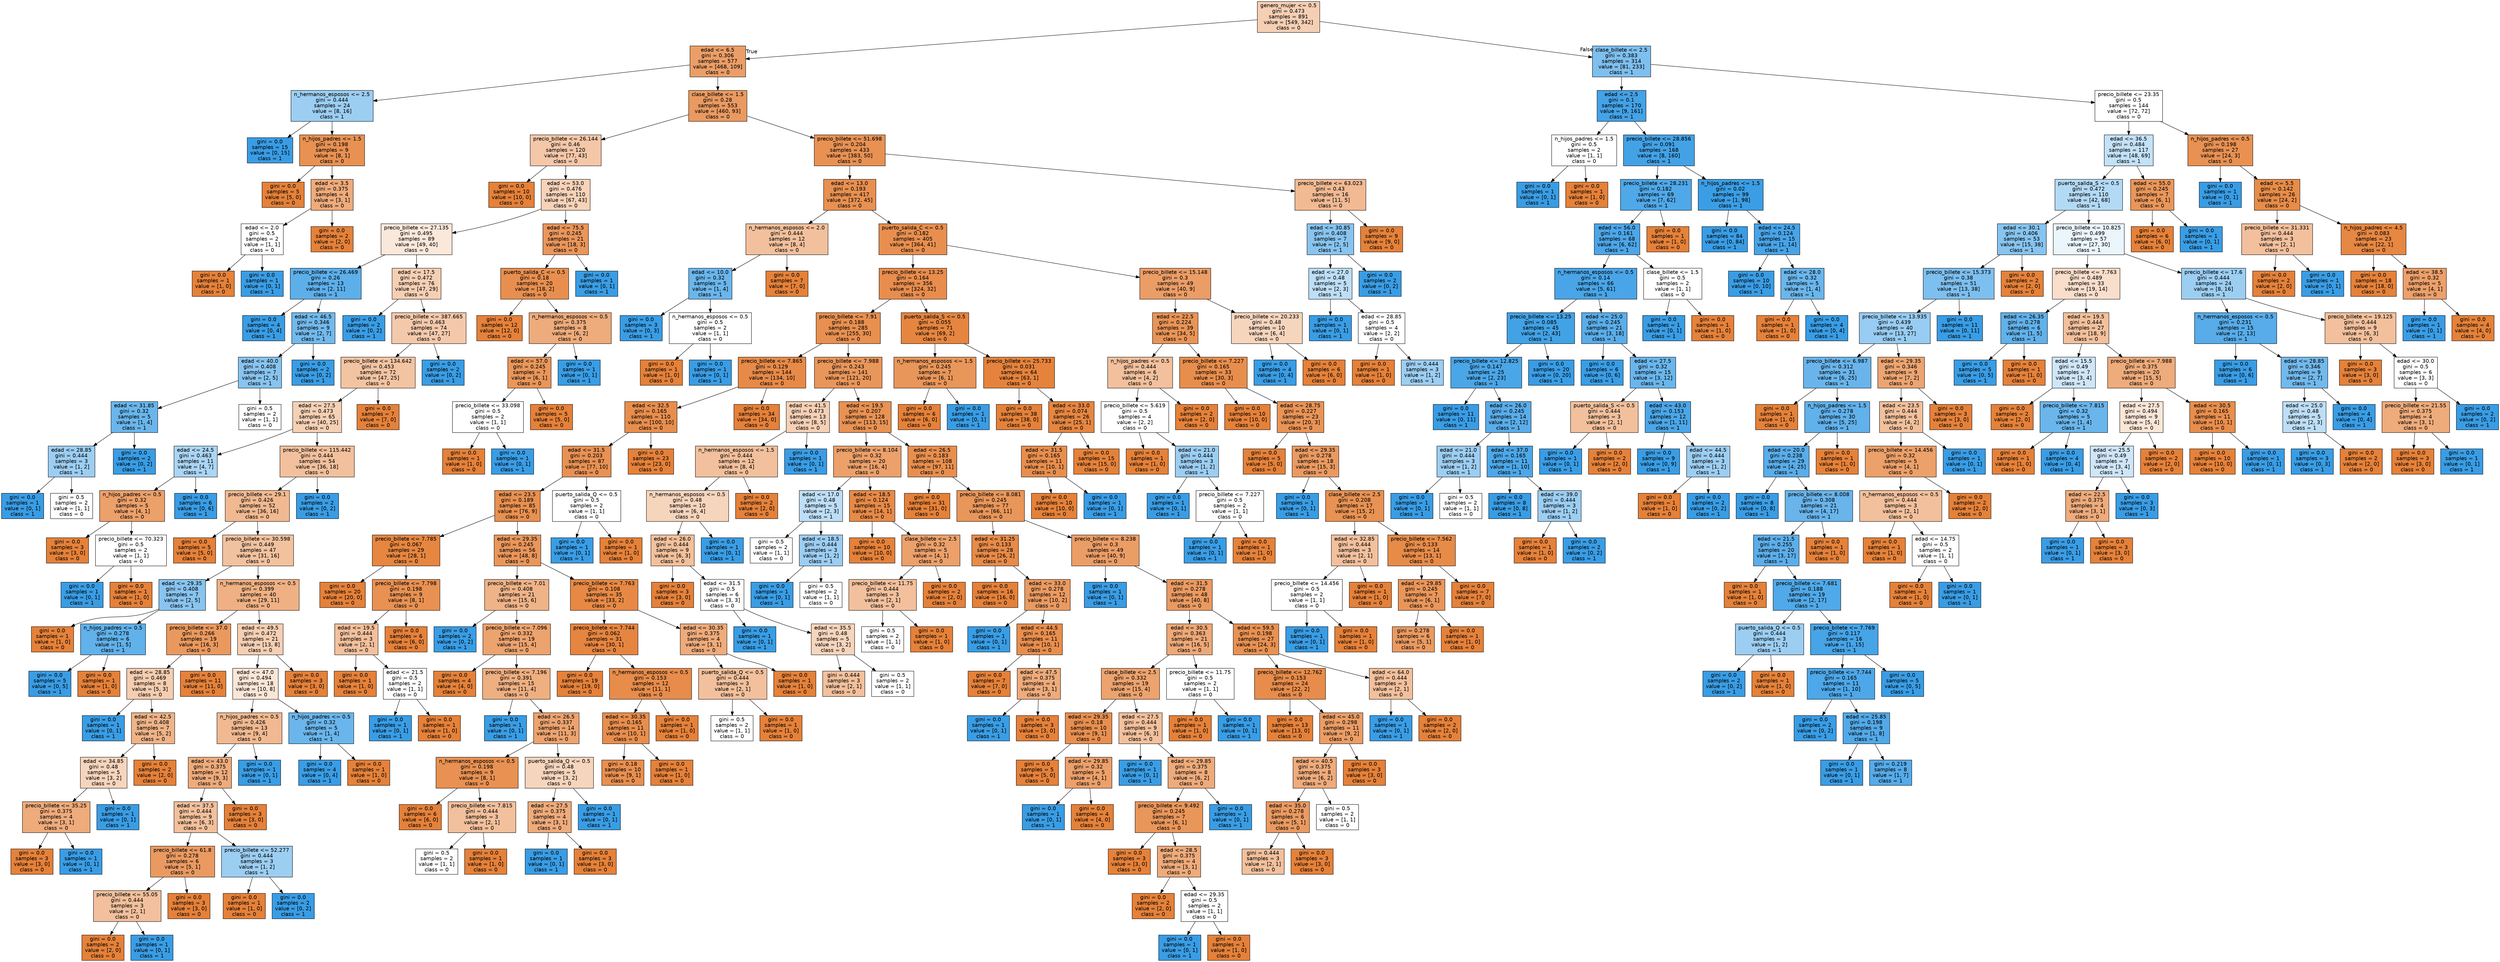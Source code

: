 digraph Tree {
node [shape=box, style="filled", color="black", fontname="helvetica"] ;
edge [fontname="helvetica"] ;
0 [label="genero_mujer <= 0.5\ngini = 0.473\nsamples = 891\nvalue = [549, 342]\nclass = 0", fillcolor="#f5cfb4"] ;
1 [label="edad <= 6.5\ngini = 0.306\nsamples = 577\nvalue = [468, 109]\nclass = 0", fillcolor="#eb9e67"] ;
0 -> 1 [labeldistance=2.5, labelangle=45, headlabel="True"] ;
2 [label="n_hermanos_esposos <= 2.5\ngini = 0.444\nsamples = 24\nvalue = [8, 16]\nclass = 1", fillcolor="#9ccef2"] ;
1 -> 2 ;
3 [label="gini = 0.0\nsamples = 15\nvalue = [0, 15]\nclass = 1", fillcolor="#399de5"] ;
2 -> 3 ;
4 [label="n_hijos_padres <= 1.5\ngini = 0.198\nsamples = 9\nvalue = [8, 1]\nclass = 0", fillcolor="#e89152"] ;
2 -> 4 ;
5 [label="gini = 0.0\nsamples = 5\nvalue = [5, 0]\nclass = 0", fillcolor="#e58139"] ;
4 -> 5 ;
6 [label="edad <= 3.5\ngini = 0.375\nsamples = 4\nvalue = [3, 1]\nclass = 0", fillcolor="#eeab7b"] ;
4 -> 6 ;
7 [label="edad <= 2.0\ngini = 0.5\nsamples = 2\nvalue = [1, 1]\nclass = 0", fillcolor="#ffffff"] ;
6 -> 7 ;
8 [label="gini = 0.0\nsamples = 1\nvalue = [1, 0]\nclass = 0", fillcolor="#e58139"] ;
7 -> 8 ;
9 [label="gini = 0.0\nsamples = 1\nvalue = [0, 1]\nclass = 1", fillcolor="#399de5"] ;
7 -> 9 ;
10 [label="gini = 0.0\nsamples = 2\nvalue = [2, 0]\nclass = 0", fillcolor="#e58139"] ;
6 -> 10 ;
11 [label="clase_billete <= 1.5\ngini = 0.28\nsamples = 553\nvalue = [460, 93]\nclass = 0", fillcolor="#ea9a61"] ;
1 -> 11 ;
12 [label="precio_billete <= 26.144\ngini = 0.46\nsamples = 120\nvalue = [77, 43]\nclass = 0", fillcolor="#f4c7a8"] ;
11 -> 12 ;
13 [label="gini = 0.0\nsamples = 10\nvalue = [10, 0]\nclass = 0", fillcolor="#e58139"] ;
12 -> 13 ;
14 [label="edad <= 53.0\ngini = 0.476\nsamples = 110\nvalue = [67, 43]\nclass = 0", fillcolor="#f6d2b8"] ;
12 -> 14 ;
15 [label="precio_billete <= 27.135\ngini = 0.495\nsamples = 89\nvalue = [49, 40]\nclass = 0", fillcolor="#fae8db"] ;
14 -> 15 ;
16 [label="precio_billete <= 26.469\ngini = 0.26\nsamples = 13\nvalue = [2, 11]\nclass = 1", fillcolor="#5dafea"] ;
15 -> 16 ;
17 [label="gini = 0.0\nsamples = 4\nvalue = [0, 4]\nclass = 1", fillcolor="#399de5"] ;
16 -> 17 ;
18 [label="edad <= 46.5\ngini = 0.346\nsamples = 9\nvalue = [2, 7]\nclass = 1", fillcolor="#72b9ec"] ;
16 -> 18 ;
19 [label="edad <= 40.0\ngini = 0.408\nsamples = 7\nvalue = [2, 5]\nclass = 1", fillcolor="#88c4ef"] ;
18 -> 19 ;
20 [label="edad <= 31.85\ngini = 0.32\nsamples = 5\nvalue = [1, 4]\nclass = 1", fillcolor="#6ab6ec"] ;
19 -> 20 ;
21 [label="edad <= 28.85\ngini = 0.444\nsamples = 3\nvalue = [1, 2]\nclass = 1", fillcolor="#9ccef2"] ;
20 -> 21 ;
22 [label="gini = 0.0\nsamples = 1\nvalue = [0, 1]\nclass = 1", fillcolor="#399de5"] ;
21 -> 22 ;
23 [label="gini = 0.5\nsamples = 2\nvalue = [1, 1]\nclass = 0", fillcolor="#ffffff"] ;
21 -> 23 ;
24 [label="gini = 0.0\nsamples = 2\nvalue = [0, 2]\nclass = 1", fillcolor="#399de5"] ;
20 -> 24 ;
25 [label="gini = 0.5\nsamples = 2\nvalue = [1, 1]\nclass = 0", fillcolor="#ffffff"] ;
19 -> 25 ;
26 [label="gini = 0.0\nsamples = 2\nvalue = [0, 2]\nclass = 1", fillcolor="#399de5"] ;
18 -> 26 ;
27 [label="edad <= 17.5\ngini = 0.472\nsamples = 76\nvalue = [47, 29]\nclass = 0", fillcolor="#f5cfb3"] ;
15 -> 27 ;
28 [label="gini = 0.0\nsamples = 2\nvalue = [0, 2]\nclass = 1", fillcolor="#399de5"] ;
27 -> 28 ;
29 [label="precio_billete <= 387.665\ngini = 0.463\nsamples = 74\nvalue = [47, 27]\nclass = 0", fillcolor="#f4c9ab"] ;
27 -> 29 ;
30 [label="precio_billete <= 134.642\ngini = 0.453\nsamples = 72\nvalue = [47, 25]\nclass = 0", fillcolor="#f3c4a2"] ;
29 -> 30 ;
31 [label="edad <= 27.5\ngini = 0.473\nsamples = 65\nvalue = [40, 25]\nclass = 0", fillcolor="#f5d0b5"] ;
30 -> 31 ;
32 [label="edad <= 24.5\ngini = 0.463\nsamples = 11\nvalue = [4, 7]\nclass = 1", fillcolor="#aad5f4"] ;
31 -> 32 ;
33 [label="n_hijos_padres <= 0.5\ngini = 0.32\nsamples = 5\nvalue = [4, 1]\nclass = 0", fillcolor="#eca06a"] ;
32 -> 33 ;
34 [label="gini = 0.0\nsamples = 3\nvalue = [3, 0]\nclass = 0", fillcolor="#e58139"] ;
33 -> 34 ;
35 [label="precio_billete <= 70.323\ngini = 0.5\nsamples = 2\nvalue = [1, 1]\nclass = 0", fillcolor="#ffffff"] ;
33 -> 35 ;
36 [label="gini = 0.0\nsamples = 1\nvalue = [0, 1]\nclass = 1", fillcolor="#399de5"] ;
35 -> 36 ;
37 [label="gini = 0.0\nsamples = 1\nvalue = [1, 0]\nclass = 0", fillcolor="#e58139"] ;
35 -> 37 ;
38 [label="gini = 0.0\nsamples = 6\nvalue = [0, 6]\nclass = 1", fillcolor="#399de5"] ;
32 -> 38 ;
39 [label="precio_billete <= 115.442\ngini = 0.444\nsamples = 54\nvalue = [36, 18]\nclass = 0", fillcolor="#f2c09c"] ;
31 -> 39 ;
40 [label="precio_billete <= 29.1\ngini = 0.426\nsamples = 52\nvalue = [36, 16]\nclass = 0", fillcolor="#f1b991"] ;
39 -> 40 ;
41 [label="gini = 0.0\nsamples = 5\nvalue = [5, 0]\nclass = 0", fillcolor="#e58139"] ;
40 -> 41 ;
42 [label="precio_billete <= 30.598\ngini = 0.449\nsamples = 47\nvalue = [31, 16]\nclass = 0", fillcolor="#f2c29f"] ;
40 -> 42 ;
43 [label="edad <= 29.35\ngini = 0.408\nsamples = 7\nvalue = [2, 5]\nclass = 1", fillcolor="#88c4ef"] ;
42 -> 43 ;
44 [label="gini = 0.0\nsamples = 1\nvalue = [1, 0]\nclass = 0", fillcolor="#e58139"] ;
43 -> 44 ;
45 [label="n_hijos_padres <= 0.5\ngini = 0.278\nsamples = 6\nvalue = [1, 5]\nclass = 1", fillcolor="#61b1ea"] ;
43 -> 45 ;
46 [label="gini = 0.0\nsamples = 5\nvalue = [0, 5]\nclass = 1", fillcolor="#399de5"] ;
45 -> 46 ;
47 [label="gini = 0.0\nsamples = 1\nvalue = [1, 0]\nclass = 0", fillcolor="#e58139"] ;
45 -> 47 ;
48 [label="n_hermanos_esposos <= 0.5\ngini = 0.399\nsamples = 40\nvalue = [29, 11]\nclass = 0", fillcolor="#efb184"] ;
42 -> 48 ;
49 [label="precio_billete <= 37.0\ngini = 0.266\nsamples = 19\nvalue = [16, 3]\nclass = 0", fillcolor="#ea995e"] ;
48 -> 49 ;
50 [label="edad <= 28.85\ngini = 0.469\nsamples = 8\nvalue = [5, 3]\nclass = 0", fillcolor="#f5cdb0"] ;
49 -> 50 ;
51 [label="gini = 0.0\nsamples = 1\nvalue = [0, 1]\nclass = 1", fillcolor="#399de5"] ;
50 -> 51 ;
52 [label="edad <= 42.5\ngini = 0.408\nsamples = 7\nvalue = [5, 2]\nclass = 0", fillcolor="#efb388"] ;
50 -> 52 ;
53 [label="edad <= 34.85\ngini = 0.48\nsamples = 5\nvalue = [3, 2]\nclass = 0", fillcolor="#f6d5bd"] ;
52 -> 53 ;
54 [label="precio_billete <= 35.25\ngini = 0.375\nsamples = 4\nvalue = [3, 1]\nclass = 0", fillcolor="#eeab7b"] ;
53 -> 54 ;
55 [label="gini = 0.0\nsamples = 3\nvalue = [3, 0]\nclass = 0", fillcolor="#e58139"] ;
54 -> 55 ;
56 [label="gini = 0.0\nsamples = 1\nvalue = [0, 1]\nclass = 1", fillcolor="#399de5"] ;
54 -> 56 ;
57 [label="gini = 0.0\nsamples = 1\nvalue = [0, 1]\nclass = 1", fillcolor="#399de5"] ;
53 -> 57 ;
58 [label="gini = 0.0\nsamples = 2\nvalue = [2, 0]\nclass = 0", fillcolor="#e58139"] ;
52 -> 58 ;
59 [label="gini = 0.0\nsamples = 11\nvalue = [11, 0]\nclass = 0", fillcolor="#e58139"] ;
49 -> 59 ;
60 [label="edad <= 49.5\ngini = 0.472\nsamples = 21\nvalue = [13, 8]\nclass = 0", fillcolor="#f5cfb3"] ;
48 -> 60 ;
61 [label="edad <= 47.0\ngini = 0.494\nsamples = 18\nvalue = [10, 8]\nclass = 0", fillcolor="#fae6d7"] ;
60 -> 61 ;
62 [label="n_hijos_padres <= 0.5\ngini = 0.426\nsamples = 13\nvalue = [9, 4]\nclass = 0", fillcolor="#f1b991"] ;
61 -> 62 ;
63 [label="edad <= 43.0\ngini = 0.375\nsamples = 12\nvalue = [9, 3]\nclass = 0", fillcolor="#eeab7b"] ;
62 -> 63 ;
64 [label="edad <= 37.5\ngini = 0.444\nsamples = 9\nvalue = [6, 3]\nclass = 0", fillcolor="#f2c09c"] ;
63 -> 64 ;
65 [label="precio_billete <= 61.8\ngini = 0.278\nsamples = 6\nvalue = [5, 1]\nclass = 0", fillcolor="#ea9a61"] ;
64 -> 65 ;
66 [label="precio_billete <= 55.05\ngini = 0.444\nsamples = 3\nvalue = [2, 1]\nclass = 0", fillcolor="#f2c09c"] ;
65 -> 66 ;
67 [label="gini = 0.0\nsamples = 2\nvalue = [2, 0]\nclass = 0", fillcolor="#e58139"] ;
66 -> 67 ;
68 [label="gini = 0.0\nsamples = 1\nvalue = [0, 1]\nclass = 1", fillcolor="#399de5"] ;
66 -> 68 ;
69 [label="gini = 0.0\nsamples = 3\nvalue = [3, 0]\nclass = 0", fillcolor="#e58139"] ;
65 -> 69 ;
70 [label="precio_billete <= 52.277\ngini = 0.444\nsamples = 3\nvalue = [1, 2]\nclass = 1", fillcolor="#9ccef2"] ;
64 -> 70 ;
71 [label="gini = 0.0\nsamples = 1\nvalue = [1, 0]\nclass = 0", fillcolor="#e58139"] ;
70 -> 71 ;
72 [label="gini = 0.0\nsamples = 2\nvalue = [0, 2]\nclass = 1", fillcolor="#399de5"] ;
70 -> 72 ;
73 [label="gini = 0.0\nsamples = 3\nvalue = [3, 0]\nclass = 0", fillcolor="#e58139"] ;
63 -> 73 ;
74 [label="gini = 0.0\nsamples = 1\nvalue = [0, 1]\nclass = 1", fillcolor="#399de5"] ;
62 -> 74 ;
75 [label="n_hijos_padres <= 0.5\ngini = 0.32\nsamples = 5\nvalue = [1, 4]\nclass = 1", fillcolor="#6ab6ec"] ;
61 -> 75 ;
76 [label="gini = 0.0\nsamples = 4\nvalue = [0, 4]\nclass = 1", fillcolor="#399de5"] ;
75 -> 76 ;
77 [label="gini = 0.0\nsamples = 1\nvalue = [1, 0]\nclass = 0", fillcolor="#e58139"] ;
75 -> 77 ;
78 [label="gini = 0.0\nsamples = 3\nvalue = [3, 0]\nclass = 0", fillcolor="#e58139"] ;
60 -> 78 ;
79 [label="gini = 0.0\nsamples = 2\nvalue = [0, 2]\nclass = 1", fillcolor="#399de5"] ;
39 -> 79 ;
80 [label="gini = 0.0\nsamples = 7\nvalue = [7, 0]\nclass = 0", fillcolor="#e58139"] ;
30 -> 80 ;
81 [label="gini = 0.0\nsamples = 2\nvalue = [0, 2]\nclass = 1", fillcolor="#399de5"] ;
29 -> 81 ;
82 [label="edad <= 75.5\ngini = 0.245\nsamples = 21\nvalue = [18, 3]\nclass = 0", fillcolor="#e9965a"] ;
14 -> 82 ;
83 [label="puerto_salida_C <= 0.5\ngini = 0.18\nsamples = 20\nvalue = [18, 2]\nclass = 0", fillcolor="#e88f4f"] ;
82 -> 83 ;
84 [label="gini = 0.0\nsamples = 12\nvalue = [12, 0]\nclass = 0", fillcolor="#e58139"] ;
83 -> 84 ;
85 [label="n_hermanos_esposos <= 0.5\ngini = 0.375\nsamples = 8\nvalue = [6, 2]\nclass = 0", fillcolor="#eeab7b"] ;
83 -> 85 ;
86 [label="edad <= 57.0\ngini = 0.245\nsamples = 7\nvalue = [6, 1]\nclass = 0", fillcolor="#e9965a"] ;
85 -> 86 ;
87 [label="precio_billete <= 33.098\ngini = 0.5\nsamples = 2\nvalue = [1, 1]\nclass = 0", fillcolor="#ffffff"] ;
86 -> 87 ;
88 [label="gini = 0.0\nsamples = 1\nvalue = [1, 0]\nclass = 0", fillcolor="#e58139"] ;
87 -> 88 ;
89 [label="gini = 0.0\nsamples = 1\nvalue = [0, 1]\nclass = 1", fillcolor="#399de5"] ;
87 -> 89 ;
90 [label="gini = 0.0\nsamples = 5\nvalue = [5, 0]\nclass = 0", fillcolor="#e58139"] ;
86 -> 90 ;
91 [label="gini = 0.0\nsamples = 1\nvalue = [0, 1]\nclass = 1", fillcolor="#399de5"] ;
85 -> 91 ;
92 [label="gini = 0.0\nsamples = 1\nvalue = [0, 1]\nclass = 1", fillcolor="#399de5"] ;
82 -> 92 ;
93 [label="precio_billete <= 51.698\ngini = 0.204\nsamples = 433\nvalue = [383, 50]\nclass = 0", fillcolor="#e89153"] ;
11 -> 93 ;
94 [label="edad <= 13.0\ngini = 0.193\nsamples = 417\nvalue = [372, 45]\nclass = 0", fillcolor="#e89051"] ;
93 -> 94 ;
95 [label="n_hermanos_esposos <= 2.0\ngini = 0.444\nsamples = 12\nvalue = [8, 4]\nclass = 0", fillcolor="#f2c09c"] ;
94 -> 95 ;
96 [label="edad <= 10.0\ngini = 0.32\nsamples = 5\nvalue = [1, 4]\nclass = 1", fillcolor="#6ab6ec"] ;
95 -> 96 ;
97 [label="gini = 0.0\nsamples = 3\nvalue = [0, 3]\nclass = 1", fillcolor="#399de5"] ;
96 -> 97 ;
98 [label="n_hermanos_esposos <= 0.5\ngini = 0.5\nsamples = 2\nvalue = [1, 1]\nclass = 0", fillcolor="#ffffff"] ;
96 -> 98 ;
99 [label="gini = 0.0\nsamples = 1\nvalue = [1, 0]\nclass = 0", fillcolor="#e58139"] ;
98 -> 99 ;
100 [label="gini = 0.0\nsamples = 1\nvalue = [0, 1]\nclass = 1", fillcolor="#399de5"] ;
98 -> 100 ;
101 [label="gini = 0.0\nsamples = 7\nvalue = [7, 0]\nclass = 0", fillcolor="#e58139"] ;
95 -> 101 ;
102 [label="puerto_salida_C <= 0.5\ngini = 0.182\nsamples = 405\nvalue = [364, 41]\nclass = 0", fillcolor="#e88f4f"] ;
94 -> 102 ;
103 [label="precio_billete <= 13.25\ngini = 0.164\nsamples = 356\nvalue = [324, 32]\nclass = 0", fillcolor="#e88d4d"] ;
102 -> 103 ;
104 [label="precio_billete <= 7.91\ngini = 0.188\nsamples = 285\nvalue = [255, 30]\nclass = 0", fillcolor="#e89050"] ;
103 -> 104 ;
105 [label="precio_billete <= 7.865\ngini = 0.129\nsamples = 144\nvalue = [134, 10]\nclass = 0", fillcolor="#e78a48"] ;
104 -> 105 ;
106 [label="edad <= 32.5\ngini = 0.165\nsamples = 110\nvalue = [100, 10]\nclass = 0", fillcolor="#e88e4d"] ;
105 -> 106 ;
107 [label="edad <= 31.5\ngini = 0.203\nsamples = 87\nvalue = [77, 10]\nclass = 0", fillcolor="#e89153"] ;
106 -> 107 ;
108 [label="edad <= 23.5\ngini = 0.189\nsamples = 85\nvalue = [76, 9]\nclass = 0", fillcolor="#e89050"] ;
107 -> 108 ;
109 [label="precio_billete <= 7.785\ngini = 0.067\nsamples = 29\nvalue = [28, 1]\nclass = 0", fillcolor="#e68640"] ;
108 -> 109 ;
110 [label="gini = 0.0\nsamples = 20\nvalue = [20, 0]\nclass = 0", fillcolor="#e58139"] ;
109 -> 110 ;
111 [label="precio_billete <= 7.798\ngini = 0.198\nsamples = 9\nvalue = [8, 1]\nclass = 0", fillcolor="#e89152"] ;
109 -> 111 ;
112 [label="edad <= 19.5\ngini = 0.444\nsamples = 3\nvalue = [2, 1]\nclass = 0", fillcolor="#f2c09c"] ;
111 -> 112 ;
113 [label="gini = 0.0\nsamples = 1\nvalue = [1, 0]\nclass = 0", fillcolor="#e58139"] ;
112 -> 113 ;
114 [label="edad <= 21.5\ngini = 0.5\nsamples = 2\nvalue = [1, 1]\nclass = 0", fillcolor="#ffffff"] ;
112 -> 114 ;
115 [label="gini = 0.0\nsamples = 1\nvalue = [0, 1]\nclass = 1", fillcolor="#399de5"] ;
114 -> 115 ;
116 [label="gini = 0.0\nsamples = 1\nvalue = [1, 0]\nclass = 0", fillcolor="#e58139"] ;
114 -> 116 ;
117 [label="gini = 0.0\nsamples = 6\nvalue = [6, 0]\nclass = 0", fillcolor="#e58139"] ;
111 -> 117 ;
118 [label="edad <= 29.35\ngini = 0.245\nsamples = 56\nvalue = [48, 8]\nclass = 0", fillcolor="#e9965a"] ;
108 -> 118 ;
119 [label="precio_billete <= 7.01\ngini = 0.408\nsamples = 21\nvalue = [15, 6]\nclass = 0", fillcolor="#efb388"] ;
118 -> 119 ;
120 [label="gini = 0.0\nsamples = 2\nvalue = [0, 2]\nclass = 1", fillcolor="#399de5"] ;
119 -> 120 ;
121 [label="precio_billete <= 7.096\ngini = 0.332\nsamples = 19\nvalue = [15, 4]\nclass = 0", fillcolor="#eca36e"] ;
119 -> 121 ;
122 [label="gini = 0.0\nsamples = 4\nvalue = [4, 0]\nclass = 0", fillcolor="#e58139"] ;
121 -> 122 ;
123 [label="precio_billete <= 7.196\ngini = 0.391\nsamples = 15\nvalue = [11, 4]\nclass = 0", fillcolor="#eeaf81"] ;
121 -> 123 ;
124 [label="gini = 0.0\nsamples = 1\nvalue = [0, 1]\nclass = 1", fillcolor="#399de5"] ;
123 -> 124 ;
125 [label="edad <= 26.5\ngini = 0.337\nsamples = 14\nvalue = [11, 3]\nclass = 0", fillcolor="#eca36f"] ;
123 -> 125 ;
126 [label="n_hermanos_esposos <= 0.5\ngini = 0.198\nsamples = 9\nvalue = [8, 1]\nclass = 0", fillcolor="#e89152"] ;
125 -> 126 ;
127 [label="gini = 0.0\nsamples = 6\nvalue = [6, 0]\nclass = 0", fillcolor="#e58139"] ;
126 -> 127 ;
128 [label="precio_billete <= 7.815\ngini = 0.444\nsamples = 3\nvalue = [2, 1]\nclass = 0", fillcolor="#f2c09c"] ;
126 -> 128 ;
129 [label="gini = 0.5\nsamples = 2\nvalue = [1, 1]\nclass = 0", fillcolor="#ffffff"] ;
128 -> 129 ;
130 [label="gini = 0.0\nsamples = 1\nvalue = [1, 0]\nclass = 0", fillcolor="#e58139"] ;
128 -> 130 ;
131 [label="puerto_salida_Q <= 0.5\ngini = 0.48\nsamples = 5\nvalue = [3, 2]\nclass = 0", fillcolor="#f6d5bd"] ;
125 -> 131 ;
132 [label="edad <= 27.5\ngini = 0.375\nsamples = 4\nvalue = [3, 1]\nclass = 0", fillcolor="#eeab7b"] ;
131 -> 132 ;
133 [label="gini = 0.0\nsamples = 1\nvalue = [0, 1]\nclass = 1", fillcolor="#399de5"] ;
132 -> 133 ;
134 [label="gini = 0.0\nsamples = 3\nvalue = [3, 0]\nclass = 0", fillcolor="#e58139"] ;
132 -> 134 ;
135 [label="gini = 0.0\nsamples = 1\nvalue = [0, 1]\nclass = 1", fillcolor="#399de5"] ;
131 -> 135 ;
136 [label="precio_billete <= 7.763\ngini = 0.108\nsamples = 35\nvalue = [33, 2]\nclass = 0", fillcolor="#e78945"] ;
118 -> 136 ;
137 [label="precio_billete <= 7.744\ngini = 0.062\nsamples = 31\nvalue = [30, 1]\nclass = 0", fillcolor="#e68540"] ;
136 -> 137 ;
138 [label="gini = 0.0\nsamples = 19\nvalue = [19, 0]\nclass = 0", fillcolor="#e58139"] ;
137 -> 138 ;
139 [label="n_hermanos_esposos <= 0.5\ngini = 0.153\nsamples = 12\nvalue = [11, 1]\nclass = 0", fillcolor="#e78c4b"] ;
137 -> 139 ;
140 [label="edad <= 30.35\ngini = 0.165\nsamples = 11\nvalue = [10, 1]\nclass = 0", fillcolor="#e88e4d"] ;
139 -> 140 ;
141 [label="gini = 0.18\nsamples = 10\nvalue = [9, 1]\nclass = 0", fillcolor="#e88f4f"] ;
140 -> 141 ;
142 [label="gini = 0.0\nsamples = 1\nvalue = [1, 0]\nclass = 0", fillcolor="#e58139"] ;
140 -> 142 ;
143 [label="gini = 0.0\nsamples = 1\nvalue = [1, 0]\nclass = 0", fillcolor="#e58139"] ;
139 -> 143 ;
144 [label="edad <= 30.35\ngini = 0.375\nsamples = 4\nvalue = [3, 1]\nclass = 0", fillcolor="#eeab7b"] ;
136 -> 144 ;
145 [label="puerto_salida_Q <= 0.5\ngini = 0.444\nsamples = 3\nvalue = [2, 1]\nclass = 0", fillcolor="#f2c09c"] ;
144 -> 145 ;
146 [label="gini = 0.5\nsamples = 2\nvalue = [1, 1]\nclass = 0", fillcolor="#ffffff"] ;
145 -> 146 ;
147 [label="gini = 0.0\nsamples = 1\nvalue = [1, 0]\nclass = 0", fillcolor="#e58139"] ;
145 -> 147 ;
148 [label="gini = 0.0\nsamples = 1\nvalue = [1, 0]\nclass = 0", fillcolor="#e58139"] ;
144 -> 148 ;
149 [label="puerto_salida_Q <= 0.5\ngini = 0.5\nsamples = 2\nvalue = [1, 1]\nclass = 0", fillcolor="#ffffff"] ;
107 -> 149 ;
150 [label="gini = 0.0\nsamples = 1\nvalue = [0, 1]\nclass = 1", fillcolor="#399de5"] ;
149 -> 150 ;
151 [label="gini = 0.0\nsamples = 1\nvalue = [1, 0]\nclass = 0", fillcolor="#e58139"] ;
149 -> 151 ;
152 [label="gini = 0.0\nsamples = 23\nvalue = [23, 0]\nclass = 0", fillcolor="#e58139"] ;
106 -> 152 ;
153 [label="gini = 0.0\nsamples = 34\nvalue = [34, 0]\nclass = 0", fillcolor="#e58139"] ;
105 -> 153 ;
154 [label="precio_billete <= 7.988\ngini = 0.243\nsamples = 141\nvalue = [121, 20]\nclass = 0", fillcolor="#e9965a"] ;
104 -> 154 ;
155 [label="edad <= 41.5\ngini = 0.473\nsamples = 13\nvalue = [8, 5]\nclass = 0", fillcolor="#f5d0b5"] ;
154 -> 155 ;
156 [label="n_hermanos_esposos <= 1.5\ngini = 0.444\nsamples = 12\nvalue = [8, 4]\nclass = 0", fillcolor="#f2c09c"] ;
155 -> 156 ;
157 [label="n_hermanos_esposos <= 0.5\ngini = 0.48\nsamples = 10\nvalue = [6, 4]\nclass = 0", fillcolor="#f6d5bd"] ;
156 -> 157 ;
158 [label="edad <= 26.0\ngini = 0.444\nsamples = 9\nvalue = [6, 3]\nclass = 0", fillcolor="#f2c09c"] ;
157 -> 158 ;
159 [label="gini = 0.0\nsamples = 3\nvalue = [3, 0]\nclass = 0", fillcolor="#e58139"] ;
158 -> 159 ;
160 [label="edad <= 31.5\ngini = 0.5\nsamples = 6\nvalue = [3, 3]\nclass = 0", fillcolor="#ffffff"] ;
158 -> 160 ;
161 [label="gini = 0.0\nsamples = 1\nvalue = [0, 1]\nclass = 1", fillcolor="#399de5"] ;
160 -> 161 ;
162 [label="edad <= 35.5\ngini = 0.48\nsamples = 5\nvalue = [3, 2]\nclass = 0", fillcolor="#f6d5bd"] ;
160 -> 162 ;
163 [label="gini = 0.444\nsamples = 3\nvalue = [2, 1]\nclass = 0", fillcolor="#f2c09c"] ;
162 -> 163 ;
164 [label="gini = 0.5\nsamples = 2\nvalue = [1, 1]\nclass = 0", fillcolor="#ffffff"] ;
162 -> 164 ;
165 [label="gini = 0.0\nsamples = 1\nvalue = [0, 1]\nclass = 1", fillcolor="#399de5"] ;
157 -> 165 ;
166 [label="gini = 0.0\nsamples = 2\nvalue = [2, 0]\nclass = 0", fillcolor="#e58139"] ;
156 -> 166 ;
167 [label="gini = 0.0\nsamples = 1\nvalue = [0, 1]\nclass = 1", fillcolor="#399de5"] ;
155 -> 167 ;
168 [label="edad <= 19.5\ngini = 0.207\nsamples = 128\nvalue = [113, 15]\nclass = 0", fillcolor="#e89253"] ;
154 -> 168 ;
169 [label="precio_billete <= 8.104\ngini = 0.32\nsamples = 20\nvalue = [16, 4]\nclass = 0", fillcolor="#eca06a"] ;
168 -> 169 ;
170 [label="edad <= 17.0\ngini = 0.48\nsamples = 5\nvalue = [2, 3]\nclass = 1", fillcolor="#bddef6"] ;
169 -> 170 ;
171 [label="gini = 0.5\nsamples = 2\nvalue = [1, 1]\nclass = 0", fillcolor="#ffffff"] ;
170 -> 171 ;
172 [label="edad <= 18.5\ngini = 0.444\nsamples = 3\nvalue = [1, 2]\nclass = 1", fillcolor="#9ccef2"] ;
170 -> 172 ;
173 [label="gini = 0.0\nsamples = 1\nvalue = [0, 1]\nclass = 1", fillcolor="#399de5"] ;
172 -> 173 ;
174 [label="gini = 0.5\nsamples = 2\nvalue = [1, 1]\nclass = 0", fillcolor="#ffffff"] ;
172 -> 174 ;
175 [label="edad <= 18.5\ngini = 0.124\nsamples = 15\nvalue = [14, 1]\nclass = 0", fillcolor="#e78a47"] ;
169 -> 175 ;
176 [label="gini = 0.0\nsamples = 10\nvalue = [10, 0]\nclass = 0", fillcolor="#e58139"] ;
175 -> 176 ;
177 [label="clase_billete <= 2.5\ngini = 0.32\nsamples = 5\nvalue = [4, 1]\nclass = 0", fillcolor="#eca06a"] ;
175 -> 177 ;
178 [label="precio_billete <= 11.75\ngini = 0.444\nsamples = 3\nvalue = [2, 1]\nclass = 0", fillcolor="#f2c09c"] ;
177 -> 178 ;
179 [label="gini = 0.5\nsamples = 2\nvalue = [1, 1]\nclass = 0", fillcolor="#ffffff"] ;
178 -> 179 ;
180 [label="gini = 0.0\nsamples = 1\nvalue = [1, 0]\nclass = 0", fillcolor="#e58139"] ;
178 -> 180 ;
181 [label="gini = 0.0\nsamples = 2\nvalue = [2, 0]\nclass = 0", fillcolor="#e58139"] ;
177 -> 181 ;
182 [label="edad <= 26.5\ngini = 0.183\nsamples = 108\nvalue = [97, 11]\nclass = 0", fillcolor="#e88f4f"] ;
168 -> 182 ;
183 [label="gini = 0.0\nsamples = 31\nvalue = [31, 0]\nclass = 0", fillcolor="#e58139"] ;
182 -> 183 ;
184 [label="precio_billete <= 8.081\ngini = 0.245\nsamples = 77\nvalue = [66, 11]\nclass = 0", fillcolor="#e9965a"] ;
182 -> 184 ;
185 [label="edad <= 31.25\ngini = 0.133\nsamples = 28\nvalue = [26, 2]\nclass = 0", fillcolor="#e78b48"] ;
184 -> 185 ;
186 [label="gini = 0.0\nsamples = 16\nvalue = [16, 0]\nclass = 0", fillcolor="#e58139"] ;
185 -> 186 ;
187 [label="edad <= 33.0\ngini = 0.278\nsamples = 12\nvalue = [10, 2]\nclass = 0", fillcolor="#ea9a61"] ;
185 -> 187 ;
188 [label="gini = 0.0\nsamples = 1\nvalue = [0, 1]\nclass = 1", fillcolor="#399de5"] ;
187 -> 188 ;
189 [label="edad <= 44.5\ngini = 0.165\nsamples = 11\nvalue = [10, 1]\nclass = 0", fillcolor="#e88e4d"] ;
187 -> 189 ;
190 [label="gini = 0.0\nsamples = 7\nvalue = [7, 0]\nclass = 0", fillcolor="#e58139"] ;
189 -> 190 ;
191 [label="edad <= 47.5\ngini = 0.375\nsamples = 4\nvalue = [3, 1]\nclass = 0", fillcolor="#eeab7b"] ;
189 -> 191 ;
192 [label="gini = 0.0\nsamples = 1\nvalue = [0, 1]\nclass = 1", fillcolor="#399de5"] ;
191 -> 192 ;
193 [label="gini = 0.0\nsamples = 3\nvalue = [3, 0]\nclass = 0", fillcolor="#e58139"] ;
191 -> 193 ;
194 [label="precio_billete <= 8.238\ngini = 0.3\nsamples = 49\nvalue = [40, 9]\nclass = 0", fillcolor="#eb9d66"] ;
184 -> 194 ;
195 [label="gini = 0.0\nsamples = 1\nvalue = [0, 1]\nclass = 1", fillcolor="#399de5"] ;
194 -> 195 ;
196 [label="edad <= 31.5\ngini = 0.278\nsamples = 48\nvalue = [40, 8]\nclass = 0", fillcolor="#ea9a61"] ;
194 -> 196 ;
197 [label="edad <= 30.5\ngini = 0.363\nsamples = 21\nvalue = [16, 5]\nclass = 0", fillcolor="#eda877"] ;
196 -> 197 ;
198 [label="clase_billete <= 2.5\ngini = 0.332\nsamples = 19\nvalue = [15, 4]\nclass = 0", fillcolor="#eca36e"] ;
197 -> 198 ;
199 [label="edad <= 29.35\ngini = 0.18\nsamples = 10\nvalue = [9, 1]\nclass = 0", fillcolor="#e88f4f"] ;
198 -> 199 ;
200 [label="gini = 0.0\nsamples = 5\nvalue = [5, 0]\nclass = 0", fillcolor="#e58139"] ;
199 -> 200 ;
201 [label="edad <= 29.85\ngini = 0.32\nsamples = 5\nvalue = [4, 1]\nclass = 0", fillcolor="#eca06a"] ;
199 -> 201 ;
202 [label="gini = 0.0\nsamples = 1\nvalue = [0, 1]\nclass = 1", fillcolor="#399de5"] ;
201 -> 202 ;
203 [label="gini = 0.0\nsamples = 4\nvalue = [4, 0]\nclass = 0", fillcolor="#e58139"] ;
201 -> 203 ;
204 [label="edad <= 27.5\ngini = 0.444\nsamples = 9\nvalue = [6, 3]\nclass = 0", fillcolor="#f2c09c"] ;
198 -> 204 ;
205 [label="gini = 0.0\nsamples = 1\nvalue = [0, 1]\nclass = 1", fillcolor="#399de5"] ;
204 -> 205 ;
206 [label="edad <= 29.85\ngini = 0.375\nsamples = 8\nvalue = [6, 2]\nclass = 0", fillcolor="#eeab7b"] ;
204 -> 206 ;
207 [label="precio_billete <= 9.492\ngini = 0.245\nsamples = 7\nvalue = [6, 1]\nclass = 0", fillcolor="#e9965a"] ;
206 -> 207 ;
208 [label="gini = 0.0\nsamples = 3\nvalue = [3, 0]\nclass = 0", fillcolor="#e58139"] ;
207 -> 208 ;
209 [label="edad <= 28.5\ngini = 0.375\nsamples = 4\nvalue = [3, 1]\nclass = 0", fillcolor="#eeab7b"] ;
207 -> 209 ;
210 [label="gini = 0.0\nsamples = 2\nvalue = [2, 0]\nclass = 0", fillcolor="#e58139"] ;
209 -> 210 ;
211 [label="edad <= 29.35\ngini = 0.5\nsamples = 2\nvalue = [1, 1]\nclass = 0", fillcolor="#ffffff"] ;
209 -> 211 ;
212 [label="gini = 0.0\nsamples = 1\nvalue = [0, 1]\nclass = 1", fillcolor="#399de5"] ;
211 -> 212 ;
213 [label="gini = 0.0\nsamples = 1\nvalue = [1, 0]\nclass = 0", fillcolor="#e58139"] ;
211 -> 213 ;
214 [label="gini = 0.0\nsamples = 1\nvalue = [0, 1]\nclass = 1", fillcolor="#399de5"] ;
206 -> 214 ;
215 [label="precio_billete <= 11.75\ngini = 0.5\nsamples = 2\nvalue = [1, 1]\nclass = 0", fillcolor="#ffffff"] ;
197 -> 215 ;
216 [label="gini = 0.0\nsamples = 1\nvalue = [1, 0]\nclass = 0", fillcolor="#e58139"] ;
215 -> 216 ;
217 [label="gini = 0.0\nsamples = 1\nvalue = [0, 1]\nclass = 1", fillcolor="#399de5"] ;
215 -> 217 ;
218 [label="edad <= 59.5\ngini = 0.198\nsamples = 27\nvalue = [24, 3]\nclass = 0", fillcolor="#e89152"] ;
196 -> 218 ;
219 [label="precio_billete <= 12.762\ngini = 0.153\nsamples = 24\nvalue = [22, 2]\nclass = 0", fillcolor="#e78c4b"] ;
218 -> 219 ;
220 [label="gini = 0.0\nsamples = 13\nvalue = [13, 0]\nclass = 0", fillcolor="#e58139"] ;
219 -> 220 ;
221 [label="edad <= 45.0\ngini = 0.298\nsamples = 11\nvalue = [9, 2]\nclass = 0", fillcolor="#eb9d65"] ;
219 -> 221 ;
222 [label="edad <= 40.5\ngini = 0.375\nsamples = 8\nvalue = [6, 2]\nclass = 0", fillcolor="#eeab7b"] ;
221 -> 222 ;
223 [label="edad <= 35.0\ngini = 0.278\nsamples = 6\nvalue = [5, 1]\nclass = 0", fillcolor="#ea9a61"] ;
222 -> 223 ;
224 [label="gini = 0.444\nsamples = 3\nvalue = [2, 1]\nclass = 0", fillcolor="#f2c09c"] ;
223 -> 224 ;
225 [label="gini = 0.0\nsamples = 3\nvalue = [3, 0]\nclass = 0", fillcolor="#e58139"] ;
223 -> 225 ;
226 [label="gini = 0.5\nsamples = 2\nvalue = [1, 1]\nclass = 0", fillcolor="#ffffff"] ;
222 -> 226 ;
227 [label="gini = 0.0\nsamples = 3\nvalue = [3, 0]\nclass = 0", fillcolor="#e58139"] ;
221 -> 227 ;
228 [label="edad <= 64.0\ngini = 0.444\nsamples = 3\nvalue = [2, 1]\nclass = 0", fillcolor="#f2c09c"] ;
218 -> 228 ;
229 [label="gini = 0.0\nsamples = 1\nvalue = [0, 1]\nclass = 1", fillcolor="#399de5"] ;
228 -> 229 ;
230 [label="gini = 0.0\nsamples = 2\nvalue = [2, 0]\nclass = 0", fillcolor="#e58139"] ;
228 -> 230 ;
231 [label="puerto_salida_S <= 0.5\ngini = 0.055\nsamples = 71\nvalue = [69, 2]\nclass = 0", fillcolor="#e6853f"] ;
103 -> 231 ;
232 [label="n_hermanos_esposos <= 1.5\ngini = 0.245\nsamples = 7\nvalue = [6, 1]\nclass = 0", fillcolor="#e9965a"] ;
231 -> 232 ;
233 [label="gini = 0.0\nsamples = 6\nvalue = [6, 0]\nclass = 0", fillcolor="#e58139"] ;
232 -> 233 ;
234 [label="gini = 0.0\nsamples = 1\nvalue = [0, 1]\nclass = 1", fillcolor="#399de5"] ;
232 -> 234 ;
235 [label="precio_billete <= 25.733\ngini = 0.031\nsamples = 64\nvalue = [63, 1]\nclass = 0", fillcolor="#e5833c"] ;
231 -> 235 ;
236 [label="gini = 0.0\nsamples = 38\nvalue = [38, 0]\nclass = 0", fillcolor="#e58139"] ;
235 -> 236 ;
237 [label="edad <= 33.0\ngini = 0.074\nsamples = 26\nvalue = [25, 1]\nclass = 0", fillcolor="#e68641"] ;
235 -> 237 ;
238 [label="edad <= 31.5\ngini = 0.165\nsamples = 11\nvalue = [10, 1]\nclass = 0", fillcolor="#e88e4d"] ;
237 -> 238 ;
239 [label="gini = 0.0\nsamples = 10\nvalue = [10, 0]\nclass = 0", fillcolor="#e58139"] ;
238 -> 239 ;
240 [label="gini = 0.0\nsamples = 1\nvalue = [0, 1]\nclass = 1", fillcolor="#399de5"] ;
238 -> 240 ;
241 [label="gini = 0.0\nsamples = 15\nvalue = [15, 0]\nclass = 0", fillcolor="#e58139"] ;
237 -> 241 ;
242 [label="precio_billete <= 15.148\ngini = 0.3\nsamples = 49\nvalue = [40, 9]\nclass = 0", fillcolor="#eb9d66"] ;
102 -> 242 ;
243 [label="edad <= 22.5\ngini = 0.224\nsamples = 39\nvalue = [34, 5]\nclass = 0", fillcolor="#e99456"] ;
242 -> 243 ;
244 [label="n_hijos_padres <= 0.5\ngini = 0.444\nsamples = 6\nvalue = [4, 2]\nclass = 0", fillcolor="#f2c09c"] ;
243 -> 244 ;
245 [label="precio_billete <= 5.619\ngini = 0.5\nsamples = 4\nvalue = [2, 2]\nclass = 0", fillcolor="#ffffff"] ;
244 -> 245 ;
246 [label="gini = 0.0\nsamples = 1\nvalue = [1, 0]\nclass = 0", fillcolor="#e58139"] ;
245 -> 246 ;
247 [label="edad <= 21.0\ngini = 0.444\nsamples = 3\nvalue = [1, 2]\nclass = 1", fillcolor="#9ccef2"] ;
245 -> 247 ;
248 [label="gini = 0.0\nsamples = 1\nvalue = [0, 1]\nclass = 1", fillcolor="#399de5"] ;
247 -> 248 ;
249 [label="precio_billete <= 7.227\ngini = 0.5\nsamples = 2\nvalue = [1, 1]\nclass = 0", fillcolor="#ffffff"] ;
247 -> 249 ;
250 [label="gini = 0.0\nsamples = 1\nvalue = [0, 1]\nclass = 1", fillcolor="#399de5"] ;
249 -> 250 ;
251 [label="gini = 0.0\nsamples = 1\nvalue = [1, 0]\nclass = 0", fillcolor="#e58139"] ;
249 -> 251 ;
252 [label="gini = 0.0\nsamples = 2\nvalue = [2, 0]\nclass = 0", fillcolor="#e58139"] ;
244 -> 252 ;
253 [label="precio_billete <= 7.227\ngini = 0.165\nsamples = 33\nvalue = [30, 3]\nclass = 0", fillcolor="#e88e4d"] ;
243 -> 253 ;
254 [label="gini = 0.0\nsamples = 10\nvalue = [10, 0]\nclass = 0", fillcolor="#e58139"] ;
253 -> 254 ;
255 [label="edad <= 28.75\ngini = 0.227\nsamples = 23\nvalue = [20, 3]\nclass = 0", fillcolor="#e99457"] ;
253 -> 255 ;
256 [label="gini = 0.0\nsamples = 5\nvalue = [5, 0]\nclass = 0", fillcolor="#e58139"] ;
255 -> 256 ;
257 [label="edad <= 29.35\ngini = 0.278\nsamples = 18\nvalue = [15, 3]\nclass = 0", fillcolor="#ea9a61"] ;
255 -> 257 ;
258 [label="gini = 0.0\nsamples = 1\nvalue = [0, 1]\nclass = 1", fillcolor="#399de5"] ;
257 -> 258 ;
259 [label="clase_billete <= 2.5\ngini = 0.208\nsamples = 17\nvalue = [15, 2]\nclass = 0", fillcolor="#e89253"] ;
257 -> 259 ;
260 [label="edad <= 32.85\ngini = 0.444\nsamples = 3\nvalue = [2, 1]\nclass = 0", fillcolor="#f2c09c"] ;
259 -> 260 ;
261 [label="precio_billete <= 14.456\ngini = 0.5\nsamples = 2\nvalue = [1, 1]\nclass = 0", fillcolor="#ffffff"] ;
260 -> 261 ;
262 [label="gini = 0.0\nsamples = 1\nvalue = [0, 1]\nclass = 1", fillcolor="#399de5"] ;
261 -> 262 ;
263 [label="gini = 0.0\nsamples = 1\nvalue = [1, 0]\nclass = 0", fillcolor="#e58139"] ;
261 -> 263 ;
264 [label="gini = 0.0\nsamples = 1\nvalue = [1, 0]\nclass = 0", fillcolor="#e58139"] ;
260 -> 264 ;
265 [label="precio_billete <= 7.562\ngini = 0.133\nsamples = 14\nvalue = [13, 1]\nclass = 0", fillcolor="#e78b48"] ;
259 -> 265 ;
266 [label="edad <= 29.85\ngini = 0.245\nsamples = 7\nvalue = [6, 1]\nclass = 0", fillcolor="#e9965a"] ;
265 -> 266 ;
267 [label="gini = 0.278\nsamples = 6\nvalue = [5, 1]\nclass = 0", fillcolor="#ea9a61"] ;
266 -> 267 ;
268 [label="gini = 0.0\nsamples = 1\nvalue = [1, 0]\nclass = 0", fillcolor="#e58139"] ;
266 -> 268 ;
269 [label="gini = 0.0\nsamples = 7\nvalue = [7, 0]\nclass = 0", fillcolor="#e58139"] ;
265 -> 269 ;
270 [label="precio_billete <= 20.233\ngini = 0.48\nsamples = 10\nvalue = [6, 4]\nclass = 0", fillcolor="#f6d5bd"] ;
242 -> 270 ;
271 [label="gini = 0.0\nsamples = 4\nvalue = [0, 4]\nclass = 1", fillcolor="#399de5"] ;
270 -> 271 ;
272 [label="gini = 0.0\nsamples = 6\nvalue = [6, 0]\nclass = 0", fillcolor="#e58139"] ;
270 -> 272 ;
273 [label="precio_billete <= 63.023\ngini = 0.43\nsamples = 16\nvalue = [11, 5]\nclass = 0", fillcolor="#f1ba93"] ;
93 -> 273 ;
274 [label="edad <= 30.85\ngini = 0.408\nsamples = 7\nvalue = [2, 5]\nclass = 1", fillcolor="#88c4ef"] ;
273 -> 274 ;
275 [label="edad <= 27.0\ngini = 0.48\nsamples = 5\nvalue = [2, 3]\nclass = 1", fillcolor="#bddef6"] ;
274 -> 275 ;
276 [label="gini = 0.0\nsamples = 1\nvalue = [0, 1]\nclass = 1", fillcolor="#399de5"] ;
275 -> 276 ;
277 [label="edad <= 28.85\ngini = 0.5\nsamples = 4\nvalue = [2, 2]\nclass = 0", fillcolor="#ffffff"] ;
275 -> 277 ;
278 [label="gini = 0.0\nsamples = 1\nvalue = [1, 0]\nclass = 0", fillcolor="#e58139"] ;
277 -> 278 ;
279 [label="gini = 0.444\nsamples = 3\nvalue = [1, 2]\nclass = 1", fillcolor="#9ccef2"] ;
277 -> 279 ;
280 [label="gini = 0.0\nsamples = 2\nvalue = [0, 2]\nclass = 1", fillcolor="#399de5"] ;
274 -> 280 ;
281 [label="gini = 0.0\nsamples = 9\nvalue = [9, 0]\nclass = 0", fillcolor="#e58139"] ;
273 -> 281 ;
282 [label="clase_billete <= 2.5\ngini = 0.383\nsamples = 314\nvalue = [81, 233]\nclass = 1", fillcolor="#7ebfee"] ;
0 -> 282 [labeldistance=2.5, labelangle=-45, headlabel="False"] ;
283 [label="edad <= 2.5\ngini = 0.1\nsamples = 170\nvalue = [9, 161]\nclass = 1", fillcolor="#44a2e6"] ;
282 -> 283 ;
284 [label="n_hijos_padres <= 1.5\ngini = 0.5\nsamples = 2\nvalue = [1, 1]\nclass = 0", fillcolor="#ffffff"] ;
283 -> 284 ;
285 [label="gini = 0.0\nsamples = 1\nvalue = [0, 1]\nclass = 1", fillcolor="#399de5"] ;
284 -> 285 ;
286 [label="gini = 0.0\nsamples = 1\nvalue = [1, 0]\nclass = 0", fillcolor="#e58139"] ;
284 -> 286 ;
287 [label="precio_billete <= 28.856\ngini = 0.091\nsamples = 168\nvalue = [8, 160]\nclass = 1", fillcolor="#43a2e6"] ;
283 -> 287 ;
288 [label="precio_billete <= 28.231\ngini = 0.182\nsamples = 69\nvalue = [7, 62]\nclass = 1", fillcolor="#4fa8e8"] ;
287 -> 288 ;
289 [label="edad <= 56.0\ngini = 0.161\nsamples = 68\nvalue = [6, 62]\nclass = 1", fillcolor="#4ca6e8"] ;
288 -> 289 ;
290 [label="n_hermanos_esposos <= 0.5\ngini = 0.14\nsamples = 66\nvalue = [5, 61]\nclass = 1", fillcolor="#49a5e7"] ;
289 -> 290 ;
291 [label="precio_billete <= 13.25\ngini = 0.085\nsamples = 45\nvalue = [2, 43]\nclass = 1", fillcolor="#42a2e6"] ;
290 -> 291 ;
292 [label="precio_billete <= 12.825\ngini = 0.147\nsamples = 25\nvalue = [2, 23]\nclass = 1", fillcolor="#4aa6e7"] ;
291 -> 292 ;
293 [label="gini = 0.0\nsamples = 11\nvalue = [0, 11]\nclass = 1", fillcolor="#399de5"] ;
292 -> 293 ;
294 [label="edad <= 26.0\ngini = 0.245\nsamples = 14\nvalue = [2, 12]\nclass = 1", fillcolor="#5aade9"] ;
292 -> 294 ;
295 [label="edad <= 21.0\ngini = 0.444\nsamples = 3\nvalue = [1, 2]\nclass = 1", fillcolor="#9ccef2"] ;
294 -> 295 ;
296 [label="gini = 0.0\nsamples = 1\nvalue = [0, 1]\nclass = 1", fillcolor="#399de5"] ;
295 -> 296 ;
297 [label="gini = 0.5\nsamples = 2\nvalue = [1, 1]\nclass = 0", fillcolor="#ffffff"] ;
295 -> 297 ;
298 [label="edad <= 37.0\ngini = 0.165\nsamples = 11\nvalue = [1, 10]\nclass = 1", fillcolor="#4da7e8"] ;
294 -> 298 ;
299 [label="gini = 0.0\nsamples = 8\nvalue = [0, 8]\nclass = 1", fillcolor="#399de5"] ;
298 -> 299 ;
300 [label="edad <= 39.0\ngini = 0.444\nsamples = 3\nvalue = [1, 2]\nclass = 1", fillcolor="#9ccef2"] ;
298 -> 300 ;
301 [label="gini = 0.0\nsamples = 1\nvalue = [1, 0]\nclass = 0", fillcolor="#e58139"] ;
300 -> 301 ;
302 [label="gini = 0.0\nsamples = 2\nvalue = [0, 2]\nclass = 1", fillcolor="#399de5"] ;
300 -> 302 ;
303 [label="gini = 0.0\nsamples = 20\nvalue = [0, 20]\nclass = 1", fillcolor="#399de5"] ;
291 -> 303 ;
304 [label="edad <= 25.0\ngini = 0.245\nsamples = 21\nvalue = [3, 18]\nclass = 1", fillcolor="#5aade9"] ;
290 -> 304 ;
305 [label="gini = 0.0\nsamples = 6\nvalue = [0, 6]\nclass = 1", fillcolor="#399de5"] ;
304 -> 305 ;
306 [label="edad <= 27.5\ngini = 0.32\nsamples = 15\nvalue = [3, 12]\nclass = 1", fillcolor="#6ab6ec"] ;
304 -> 306 ;
307 [label="puerto_salida_S <= 0.5\ngini = 0.444\nsamples = 3\nvalue = [2, 1]\nclass = 0", fillcolor="#f2c09c"] ;
306 -> 307 ;
308 [label="gini = 0.0\nsamples = 1\nvalue = [0, 1]\nclass = 1", fillcolor="#399de5"] ;
307 -> 308 ;
309 [label="gini = 0.0\nsamples = 2\nvalue = [2, 0]\nclass = 0", fillcolor="#e58139"] ;
307 -> 309 ;
310 [label="edad <= 43.0\ngini = 0.153\nsamples = 12\nvalue = [1, 11]\nclass = 1", fillcolor="#4ba6e7"] ;
306 -> 310 ;
311 [label="gini = 0.0\nsamples = 9\nvalue = [0, 9]\nclass = 1", fillcolor="#399de5"] ;
310 -> 311 ;
312 [label="edad <= 44.5\ngini = 0.444\nsamples = 3\nvalue = [1, 2]\nclass = 1", fillcolor="#9ccef2"] ;
310 -> 312 ;
313 [label="gini = 0.0\nsamples = 1\nvalue = [1, 0]\nclass = 0", fillcolor="#e58139"] ;
312 -> 313 ;
314 [label="gini = 0.0\nsamples = 2\nvalue = [0, 2]\nclass = 1", fillcolor="#399de5"] ;
312 -> 314 ;
315 [label="clase_billete <= 1.5\ngini = 0.5\nsamples = 2\nvalue = [1, 1]\nclass = 0", fillcolor="#ffffff"] ;
289 -> 315 ;
316 [label="gini = 0.0\nsamples = 1\nvalue = [0, 1]\nclass = 1", fillcolor="#399de5"] ;
315 -> 316 ;
317 [label="gini = 0.0\nsamples = 1\nvalue = [1, 0]\nclass = 0", fillcolor="#e58139"] ;
315 -> 317 ;
318 [label="gini = 0.0\nsamples = 1\nvalue = [1, 0]\nclass = 0", fillcolor="#e58139"] ;
288 -> 318 ;
319 [label="n_hijos_padres <= 1.5\ngini = 0.02\nsamples = 99\nvalue = [1, 98]\nclass = 1", fillcolor="#3b9ee5"] ;
287 -> 319 ;
320 [label="gini = 0.0\nsamples = 84\nvalue = [0, 84]\nclass = 1", fillcolor="#399de5"] ;
319 -> 320 ;
321 [label="edad <= 24.5\ngini = 0.124\nsamples = 15\nvalue = [1, 14]\nclass = 1", fillcolor="#47a4e7"] ;
319 -> 321 ;
322 [label="gini = 0.0\nsamples = 10\nvalue = [0, 10]\nclass = 1", fillcolor="#399de5"] ;
321 -> 322 ;
323 [label="edad <= 28.0\ngini = 0.32\nsamples = 5\nvalue = [1, 4]\nclass = 1", fillcolor="#6ab6ec"] ;
321 -> 323 ;
324 [label="gini = 0.0\nsamples = 1\nvalue = [1, 0]\nclass = 0", fillcolor="#e58139"] ;
323 -> 324 ;
325 [label="gini = 0.0\nsamples = 4\nvalue = [0, 4]\nclass = 1", fillcolor="#399de5"] ;
323 -> 325 ;
326 [label="precio_billete <= 23.35\ngini = 0.5\nsamples = 144\nvalue = [72, 72]\nclass = 0", fillcolor="#ffffff"] ;
282 -> 326 ;
327 [label="edad <= 36.5\ngini = 0.484\nsamples = 117\nvalue = [48, 69]\nclass = 1", fillcolor="#c3e1f7"] ;
326 -> 327 ;
328 [label="puerto_salida_S <= 0.5\ngini = 0.472\nsamples = 110\nvalue = [42, 68]\nclass = 1", fillcolor="#b3daf5"] ;
327 -> 328 ;
329 [label="edad <= 30.1\ngini = 0.406\nsamples = 53\nvalue = [15, 38]\nclass = 1", fillcolor="#87c4ef"] ;
328 -> 329 ;
330 [label="precio_billete <= 15.373\ngini = 0.38\nsamples = 51\nvalue = [13, 38]\nclass = 1", fillcolor="#7dbfee"] ;
329 -> 330 ;
331 [label="precio_billete <= 13.935\ngini = 0.439\nsamples = 40\nvalue = [13, 27]\nclass = 1", fillcolor="#98ccf2"] ;
330 -> 331 ;
332 [label="precio_billete <= 6.987\ngini = 0.312\nsamples = 31\nvalue = [6, 25]\nclass = 1", fillcolor="#69b5eb"] ;
331 -> 332 ;
333 [label="gini = 0.0\nsamples = 1\nvalue = [1, 0]\nclass = 0", fillcolor="#e58139"] ;
332 -> 333 ;
334 [label="n_hijos_padres <= 1.5\ngini = 0.278\nsamples = 30\nvalue = [5, 25]\nclass = 1", fillcolor="#61b1ea"] ;
332 -> 334 ;
335 [label="edad <= 20.0\ngini = 0.238\nsamples = 29\nvalue = [4, 25]\nclass = 1", fillcolor="#59ade9"] ;
334 -> 335 ;
336 [label="gini = 0.0\nsamples = 8\nvalue = [0, 8]\nclass = 1", fillcolor="#399de5"] ;
335 -> 336 ;
337 [label="precio_billete <= 8.008\ngini = 0.308\nsamples = 21\nvalue = [4, 17]\nclass = 1", fillcolor="#68b4eb"] ;
335 -> 337 ;
338 [label="edad <= 21.5\ngini = 0.255\nsamples = 20\nvalue = [3, 17]\nclass = 1", fillcolor="#5caeea"] ;
337 -> 338 ;
339 [label="gini = 0.0\nsamples = 1\nvalue = [1, 0]\nclass = 0", fillcolor="#e58139"] ;
338 -> 339 ;
340 [label="precio_billete <= 7.681\ngini = 0.188\nsamples = 19\nvalue = [2, 17]\nclass = 1", fillcolor="#50a9e8"] ;
338 -> 340 ;
341 [label="puerto_salida_Q <= 0.5\ngini = 0.444\nsamples = 3\nvalue = [1, 2]\nclass = 1", fillcolor="#9ccef2"] ;
340 -> 341 ;
342 [label="gini = 0.0\nsamples = 2\nvalue = [0, 2]\nclass = 1", fillcolor="#399de5"] ;
341 -> 342 ;
343 [label="gini = 0.0\nsamples = 1\nvalue = [1, 0]\nclass = 0", fillcolor="#e58139"] ;
341 -> 343 ;
344 [label="precio_billete <= 7.769\ngini = 0.117\nsamples = 16\nvalue = [1, 15]\nclass = 1", fillcolor="#46a4e7"] ;
340 -> 344 ;
345 [label="precio_billete <= 7.744\ngini = 0.165\nsamples = 11\nvalue = [1, 10]\nclass = 1", fillcolor="#4da7e8"] ;
344 -> 345 ;
346 [label="gini = 0.0\nsamples = 2\nvalue = [0, 2]\nclass = 1", fillcolor="#399de5"] ;
345 -> 346 ;
347 [label="edad <= 25.85\ngini = 0.198\nsamples = 9\nvalue = [1, 8]\nclass = 1", fillcolor="#52a9e8"] ;
345 -> 347 ;
348 [label="gini = 0.0\nsamples = 1\nvalue = [0, 1]\nclass = 1", fillcolor="#399de5"] ;
347 -> 348 ;
349 [label="gini = 0.219\nsamples = 8\nvalue = [1, 7]\nclass = 1", fillcolor="#55abe9"] ;
347 -> 349 ;
350 [label="gini = 0.0\nsamples = 5\nvalue = [0, 5]\nclass = 1", fillcolor="#399de5"] ;
344 -> 350 ;
351 [label="gini = 0.0\nsamples = 1\nvalue = [1, 0]\nclass = 0", fillcolor="#e58139"] ;
337 -> 351 ;
352 [label="gini = 0.0\nsamples = 1\nvalue = [1, 0]\nclass = 0", fillcolor="#e58139"] ;
334 -> 352 ;
353 [label="edad <= 29.35\ngini = 0.346\nsamples = 9\nvalue = [7, 2]\nclass = 0", fillcolor="#eca572"] ;
331 -> 353 ;
354 [label="edad <= 23.5\ngini = 0.444\nsamples = 6\nvalue = [4, 2]\nclass = 0", fillcolor="#f2c09c"] ;
353 -> 354 ;
355 [label="precio_billete <= 14.456\ngini = 0.32\nsamples = 5\nvalue = [4, 1]\nclass = 0", fillcolor="#eca06a"] ;
354 -> 355 ;
356 [label="n_hermanos_esposos <= 0.5\ngini = 0.444\nsamples = 3\nvalue = [2, 1]\nclass = 0", fillcolor="#f2c09c"] ;
355 -> 356 ;
357 [label="gini = 0.0\nsamples = 1\nvalue = [1, 0]\nclass = 0", fillcolor="#e58139"] ;
356 -> 357 ;
358 [label="edad <= 14.75\ngini = 0.5\nsamples = 2\nvalue = [1, 1]\nclass = 0", fillcolor="#ffffff"] ;
356 -> 358 ;
359 [label="gini = 0.0\nsamples = 1\nvalue = [1, 0]\nclass = 0", fillcolor="#e58139"] ;
358 -> 359 ;
360 [label="gini = 0.0\nsamples = 1\nvalue = [0, 1]\nclass = 1", fillcolor="#399de5"] ;
358 -> 360 ;
361 [label="gini = 0.0\nsamples = 2\nvalue = [2, 0]\nclass = 0", fillcolor="#e58139"] ;
355 -> 361 ;
362 [label="gini = 0.0\nsamples = 1\nvalue = [0, 1]\nclass = 1", fillcolor="#399de5"] ;
354 -> 362 ;
363 [label="gini = 0.0\nsamples = 3\nvalue = [3, 0]\nclass = 0", fillcolor="#e58139"] ;
353 -> 363 ;
364 [label="gini = 0.0\nsamples = 11\nvalue = [0, 11]\nclass = 1", fillcolor="#399de5"] ;
330 -> 364 ;
365 [label="gini = 0.0\nsamples = 2\nvalue = [2, 0]\nclass = 0", fillcolor="#e58139"] ;
329 -> 365 ;
366 [label="precio_billete <= 10.825\ngini = 0.499\nsamples = 57\nvalue = [27, 30]\nclass = 1", fillcolor="#ebf5fc"] ;
328 -> 366 ;
367 [label="precio_billete <= 7.763\ngini = 0.489\nsamples = 33\nvalue = [19, 14]\nclass = 0", fillcolor="#f8decb"] ;
366 -> 367 ;
368 [label="edad <= 26.35\ngini = 0.278\nsamples = 6\nvalue = [1, 5]\nclass = 1", fillcolor="#61b1ea"] ;
367 -> 368 ;
369 [label="gini = 0.0\nsamples = 5\nvalue = [0, 5]\nclass = 1", fillcolor="#399de5"] ;
368 -> 369 ;
370 [label="gini = 0.0\nsamples = 1\nvalue = [1, 0]\nclass = 0", fillcolor="#e58139"] ;
368 -> 370 ;
371 [label="edad <= 19.5\ngini = 0.444\nsamples = 27\nvalue = [18, 9]\nclass = 0", fillcolor="#f2c09c"] ;
367 -> 371 ;
372 [label="edad <= 15.5\ngini = 0.49\nsamples = 7\nvalue = [3, 4]\nclass = 1", fillcolor="#cee6f8"] ;
371 -> 372 ;
373 [label="gini = 0.0\nsamples = 2\nvalue = [2, 0]\nclass = 0", fillcolor="#e58139"] ;
372 -> 373 ;
374 [label="precio_billete <= 7.815\ngini = 0.32\nsamples = 5\nvalue = [1, 4]\nclass = 1", fillcolor="#6ab6ec"] ;
372 -> 374 ;
375 [label="gini = 0.0\nsamples = 1\nvalue = [1, 0]\nclass = 0", fillcolor="#e58139"] ;
374 -> 375 ;
376 [label="gini = 0.0\nsamples = 4\nvalue = [0, 4]\nclass = 1", fillcolor="#399de5"] ;
374 -> 376 ;
377 [label="precio_billete <= 7.988\ngini = 0.375\nsamples = 20\nvalue = [15, 5]\nclass = 0", fillcolor="#eeab7b"] ;
371 -> 377 ;
378 [label="edad <= 27.5\ngini = 0.494\nsamples = 9\nvalue = [5, 4]\nclass = 0", fillcolor="#fae6d7"] ;
377 -> 378 ;
379 [label="edad <= 25.5\ngini = 0.49\nsamples = 7\nvalue = [3, 4]\nclass = 1", fillcolor="#cee6f8"] ;
378 -> 379 ;
380 [label="edad <= 22.5\ngini = 0.375\nsamples = 4\nvalue = [3, 1]\nclass = 0", fillcolor="#eeab7b"] ;
379 -> 380 ;
381 [label="gini = 0.0\nsamples = 1\nvalue = [0, 1]\nclass = 1", fillcolor="#399de5"] ;
380 -> 381 ;
382 [label="gini = 0.0\nsamples = 3\nvalue = [3, 0]\nclass = 0", fillcolor="#e58139"] ;
380 -> 382 ;
383 [label="gini = 0.0\nsamples = 3\nvalue = [0, 3]\nclass = 1", fillcolor="#399de5"] ;
379 -> 383 ;
384 [label="gini = 0.0\nsamples = 2\nvalue = [2, 0]\nclass = 0", fillcolor="#e58139"] ;
378 -> 384 ;
385 [label="edad <= 30.5\ngini = 0.165\nsamples = 11\nvalue = [10, 1]\nclass = 0", fillcolor="#e88e4d"] ;
377 -> 385 ;
386 [label="gini = 0.0\nsamples = 10\nvalue = [10, 0]\nclass = 0", fillcolor="#e58139"] ;
385 -> 386 ;
387 [label="gini = 0.0\nsamples = 1\nvalue = [0, 1]\nclass = 1", fillcolor="#399de5"] ;
385 -> 387 ;
388 [label="precio_billete <= 17.6\ngini = 0.444\nsamples = 24\nvalue = [8, 16]\nclass = 1", fillcolor="#9ccef2"] ;
366 -> 388 ;
389 [label="n_hermanos_esposos <= 0.5\ngini = 0.231\nsamples = 15\nvalue = [2, 13]\nclass = 1", fillcolor="#57ace9"] ;
388 -> 389 ;
390 [label="gini = 0.0\nsamples = 6\nvalue = [0, 6]\nclass = 1", fillcolor="#399de5"] ;
389 -> 390 ;
391 [label="edad <= 28.85\ngini = 0.346\nsamples = 9\nvalue = [2, 7]\nclass = 1", fillcolor="#72b9ec"] ;
389 -> 391 ;
392 [label="edad <= 25.0\ngini = 0.48\nsamples = 5\nvalue = [2, 3]\nclass = 1", fillcolor="#bddef6"] ;
391 -> 392 ;
393 [label="gini = 0.0\nsamples = 3\nvalue = [0, 3]\nclass = 1", fillcolor="#399de5"] ;
392 -> 393 ;
394 [label="gini = 0.0\nsamples = 2\nvalue = [2, 0]\nclass = 0", fillcolor="#e58139"] ;
392 -> 394 ;
395 [label="gini = 0.0\nsamples = 4\nvalue = [0, 4]\nclass = 1", fillcolor="#399de5"] ;
391 -> 395 ;
396 [label="precio_billete <= 19.125\ngini = 0.444\nsamples = 9\nvalue = [6, 3]\nclass = 0", fillcolor="#f2c09c"] ;
388 -> 396 ;
397 [label="gini = 0.0\nsamples = 3\nvalue = [3, 0]\nclass = 0", fillcolor="#e58139"] ;
396 -> 397 ;
398 [label="edad <= 30.0\ngini = 0.5\nsamples = 6\nvalue = [3, 3]\nclass = 0", fillcolor="#ffffff"] ;
396 -> 398 ;
399 [label="precio_billete <= 21.55\ngini = 0.375\nsamples = 4\nvalue = [3, 1]\nclass = 0", fillcolor="#eeab7b"] ;
398 -> 399 ;
400 [label="gini = 0.0\nsamples = 3\nvalue = [3, 0]\nclass = 0", fillcolor="#e58139"] ;
399 -> 400 ;
401 [label="gini = 0.0\nsamples = 1\nvalue = [0, 1]\nclass = 1", fillcolor="#399de5"] ;
399 -> 401 ;
402 [label="gini = 0.0\nsamples = 2\nvalue = [0, 2]\nclass = 1", fillcolor="#399de5"] ;
398 -> 402 ;
403 [label="edad <= 55.0\ngini = 0.245\nsamples = 7\nvalue = [6, 1]\nclass = 0", fillcolor="#e9965a"] ;
327 -> 403 ;
404 [label="gini = 0.0\nsamples = 6\nvalue = [6, 0]\nclass = 0", fillcolor="#e58139"] ;
403 -> 404 ;
405 [label="gini = 0.0\nsamples = 1\nvalue = [0, 1]\nclass = 1", fillcolor="#399de5"] ;
403 -> 405 ;
406 [label="n_hijos_padres <= 0.5\ngini = 0.198\nsamples = 27\nvalue = [24, 3]\nclass = 0", fillcolor="#e89152"] ;
326 -> 406 ;
407 [label="gini = 0.0\nsamples = 1\nvalue = [0, 1]\nclass = 1", fillcolor="#399de5"] ;
406 -> 407 ;
408 [label="edad <= 5.5\ngini = 0.142\nsamples = 26\nvalue = [24, 2]\nclass = 0", fillcolor="#e78c49"] ;
406 -> 408 ;
409 [label="precio_billete <= 31.331\ngini = 0.444\nsamples = 3\nvalue = [2, 1]\nclass = 0", fillcolor="#f2c09c"] ;
408 -> 409 ;
410 [label="gini = 0.0\nsamples = 2\nvalue = [2, 0]\nclass = 0", fillcolor="#e58139"] ;
409 -> 410 ;
411 [label="gini = 0.0\nsamples = 1\nvalue = [0, 1]\nclass = 1", fillcolor="#399de5"] ;
409 -> 411 ;
412 [label="n_hijos_padres <= 4.5\ngini = 0.083\nsamples = 23\nvalue = [22, 1]\nclass = 0", fillcolor="#e68742"] ;
408 -> 412 ;
413 [label="gini = 0.0\nsamples = 18\nvalue = [18, 0]\nclass = 0", fillcolor="#e58139"] ;
412 -> 413 ;
414 [label="edad <= 38.5\ngini = 0.32\nsamples = 5\nvalue = [4, 1]\nclass = 0", fillcolor="#eca06a"] ;
412 -> 414 ;
415 [label="gini = 0.0\nsamples = 1\nvalue = [0, 1]\nclass = 1", fillcolor="#399de5"] ;
414 -> 415 ;
416 [label="gini = 0.0\nsamples = 4\nvalue = [4, 0]\nclass = 0", fillcolor="#e58139"] ;
414 -> 416 ;
}